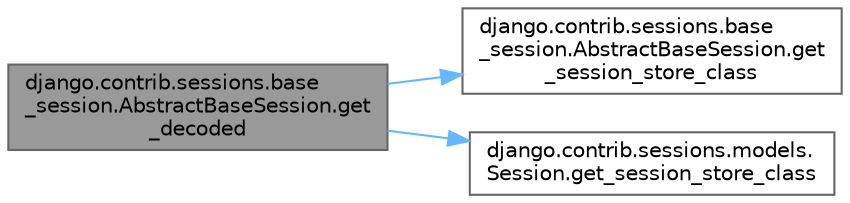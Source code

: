 digraph "django.contrib.sessions.base_session.AbstractBaseSession.get_decoded"
{
 // LATEX_PDF_SIZE
  bgcolor="transparent";
  edge [fontname=Helvetica,fontsize=10,labelfontname=Helvetica,labelfontsize=10];
  node [fontname=Helvetica,fontsize=10,shape=box,height=0.2,width=0.4];
  rankdir="LR";
  Node1 [id="Node000001",label="django.contrib.sessions.base\l_session.AbstractBaseSession.get\l_decoded",height=0.2,width=0.4,color="gray40", fillcolor="grey60", style="filled", fontcolor="black",tooltip=" "];
  Node1 -> Node2 [id="edge1_Node000001_Node000002",color="steelblue1",style="solid",tooltip=" "];
  Node2 [id="Node000002",label="django.contrib.sessions.base\l_session.AbstractBaseSession.get\l_session_store_class",height=0.2,width=0.4,color="grey40", fillcolor="white", style="filled",URL="$classdjango_1_1contrib_1_1sessions_1_1base__session_1_1_abstract_base_session.html#a6c0dccdae040250fcfe7b21eb2391948",tooltip=" "];
  Node1 -> Node3 [id="edge2_Node000001_Node000003",color="steelblue1",style="solid",tooltip=" "];
  Node3 [id="Node000003",label="django.contrib.sessions.models.\lSession.get_session_store_class",height=0.2,width=0.4,color="grey40", fillcolor="white", style="filled",URL="$classdjango_1_1contrib_1_1sessions_1_1models_1_1_session.html#add3012dafda2ef151c2cb587ea5a9118",tooltip=" "];
}
